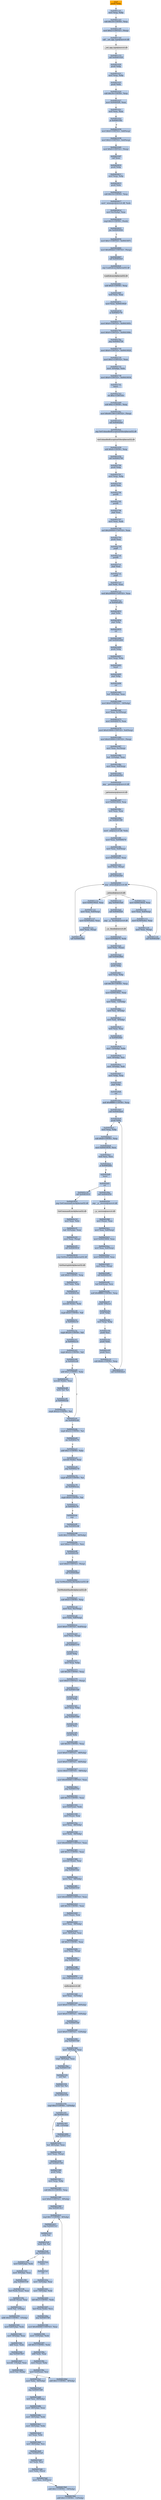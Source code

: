 digraph G {
node[shape=rectangle,style=filled,fillcolor=lightsteelblue,color=lightsteelblue]
bgcolor="transparent"
a0x00401140pushl_ebp[label="start\npushl %ebp",color="lightgrey",fillcolor="orange"];
a0x00401141movl_esp_ebp[label="0x00401141\nmovl %esp, %ebp"];
a0x00401143subl_0x18UINT8_esp[label="0x00401143\nsubl $0x18<UINT8>, %esp"];
a0x00401146movl_0x2UINT32_esp_[label="0x00401146\nmovl $0x2<UINT32>, (%esp)"];
a0x0040114dcall___set_app_type_msvcrt_dll[label="0x0040114d\ncall __set_app_type@msvcrt.dll"];
a__set_app_type_msvcrt_dll[label="__set_app_type@msvcrt.dll",color="lightgrey",fillcolor="lightgrey"];
a0x00401153call_0x00401020[label="0x00401153\ncall 0x00401020"];
a0x00401020pushl_ebp[label="0x00401020\npushl %ebp"];
a0x00401021movl_esp_ebp[label="0x00401021\nmovl %esp, %ebp"];
a0x00401023pushl_ebx[label="0x00401023\npushl %ebx"];
a0x00401024subl_0x34UINT8_esp[label="0x00401024\nsubl $0x34<UINT8>, %esp"];
a0x00401027movl_0x0040f2f0_eax[label="0x00401027\nmovl 0x0040f2f0, %eax"];
a0x0040102ctestl_eax_eax[label="0x0040102c\ntestl %eax, %eax"];
a0x0040102eje_0x0040104c[label="0x0040102e\nje 0x0040104c"];
a0x00401030movl_0x0UINT32_0x8esp_[label="0x00401030\nmovl $0x0<UINT32>, 0x8(%esp)"];
a0x00401038movl_0x2UINT32_0x4esp_[label="0x00401038\nmovl $0x2<UINT32>, 0x4(%esp)"];
a0x00401040movl_0x0UINT32_esp_[label="0x00401040\nmovl $0x0<UINT32>, (%esp)"];
a0x00401047call_eax[label="0x00401047\ncall %eax"];
a0x00402610pushl_ebp[label="0x00402610\npushl %ebp"];
a0x00402611movl_esp_ebp[label="0x00402611\nmovl %esp, %ebp"];
a0x00402613pushl_ebx[label="0x00402613\npushl %ebx"];
a0x00402614subl_0x14UINT8_esp[label="0x00402614\nsubl $0x14<UINT8>, %esp"];
a0x00402617movl__winmajor_msvcrt_dll_edx[label="0x00402617\nmovl _winmajor@msvcrt.dll, %edx"];
a0x0040261dmovl_0xcebp__eax[label="0x0040261d\nmovl 0xc(%ebp), %eax"];
a0x00402620cmpl_0x3UINT8_edx_[label="0x00402620\ncmpl $0x3<UINT8>, (%edx)"];
a0x00402623jbe_0x00402656[label="0x00402623\njbe 0x00402656"];
a0x00402656movl_0x1UINT32_0x0041007c[label="0x00402656\nmovl $0x1<UINT32>, 0x0041007c"];
a0x00402660movl_0x40f2b4UINT32_esp_[label="0x00402660\nmovl $0x40f2b4<UINT32>, (%esp)"];
a0x00402667call_0x00402fc8[label="0x00402667\ncall 0x00402fc8"];
a0x00402fc8jmp_LoadLibraryA_kernel32_dll[label="0x00402fc8\njmp LoadLibraryA@kernel32.dll"];
LoadLibraryA_kernel32_dll[label="LoadLibraryA@kernel32.dll",color="lightgrey",fillcolor="lightgrey"];
a0x0040266csubl_0x4UINT8_esp[label="0x0040266c\nsubl $0x4<UINT8>, %esp"];
a0x0040266ftestl_eax_eax[label="0x0040266f\ntestl %eax, %eax"];
a0x00402671movl_eax_0x00410020[label="0x00402671\nmovl %eax, 0x00410020"];
a0x00402676je_0x00402776[label="0x00402676\nje 0x00402776"];
a0x00402776movl_0x0UINT32_0x0041005c[label="0x00402776\nmovl $0x0<UINT32>, 0x0041005c"];
a0x00402780movl_0x0UINT32_0x0041006c[label="0x00402780\nmovl $0x0<UINT32>, 0x0041006c"];
a0x0040278ajmp_0x00402726[label="0x0040278a\njmp 0x00402726"];
a0x00402726movl_0x0UINT32_0x00410020[label="0x00402726\nmovl $0x0<UINT32>, 0x00410020"];
a0x00402730movl_0x1UINT32_eax[label="0x00402730\nmovl $0x1<UINT32>, %eax"];
a0x00402735movl__4ebp__ebx[label="0x00402735\nmovl -4(%ebp), %ebx"];
a0x00402738movl_0x0UINT32_0x00410034[label="0x00402738\nmovl $0x0<UINT32>, 0x00410034"];
a0x00402742leave_[label="0x00402742\nleave "];
a0x00402743ret_0xcUINT16[label="0x00402743\nret $0xc<UINT16>"];
a0x00401049subl_0xcUINT8_esp[label="0x00401049\nsubl $0xc<UINT8>, %esp"];
a0x0040104cmovl_0x401180UINT32_esp_[label="0x0040104c\nmovl $0x401180<UINT32>, (%esp)"];
a0x00401053call_0x00402fa0[label="0x00401053\ncall 0x00402fa0"];
a0x00402fa0jmp_SetUnhandledExceptionFilter_kernel32_dll[label="0x00402fa0\njmp SetUnhandledExceptionFilter@kernel32.dll"];
SetUnhandledExceptionFilter_kernel32_dll[label="SetUnhandledExceptionFilter@kernel32.dll",color="lightgrey",fillcolor="lightgrey"];
a0x00401058subl_0x4UINT8_esp[label="0x00401058\nsubl $0x4<UINT8>, %esp"];
a0x0040105bcall_0x00402790[label="0x0040105b\ncall 0x00402790"];
a0x00402790pushl_ebp[label="0x00402790\npushl %ebp"];
a0x00402791movl_esp_ebp[label="0x00402791\nmovl %esp, %ebp"];
a0x00402793pushl_ebx[label="0x00402793\npushl %ebx"];
a0x00402794pushfl_[label="0x00402794\npushfl "];
a0x00402795pushfl_[label="0x00402795\npushfl "];
a0x00402796popl_eax[label="0x00402796\npopl %eax"];
a0x00402797movl_eax_edx[label="0x00402797\nmovl %eax, %edx"];
a0x00402799xorl_0x200000UINT32_eax[label="0x00402799\nxorl $0x200000<UINT32>, %eax"];
a0x0040279epushl_eax[label="0x0040279e\npushl %eax"];
a0x0040279fpopfl_[label="0x0040279f\npopfl "];
a0x004027a0pushfl_[label="0x004027a0\npushfl "];
a0x004027a1popl_eax[label="0x004027a1\npopl %eax"];
a0x004027a2popfl_[label="0x004027a2\npopfl "];
a0x004027a3xorl_edx_eax[label="0x004027a3\nxorl %edx, %eax"];
a0x004027a5testl_0x200000UINT32_eax[label="0x004027a5\ntestl $0x200000<UINT32>, %eax"];
a0x004027aaje_0x00402853[label="0x004027aa\nje 0x00402853"];
a0x00402853popl_ebx[label="0x00402853\npopl %ebx"];
a0x00402854popl_ebp[label="0x00402854\npopl %ebp"];
a0x00402855ret[label="0x00402855\nret"];
a0x00401060call_0x00402d00[label="0x00401060\ncall 0x00402d00"];
a0x00402d00pushl_ebp[label="0x00402d00\npushl %ebp"];
a0x00402d01movl_esp_ebp[label="0x00402d01\nmovl %esp, %ebp"];
a0x00402d03fninit_[label="0x00402d03\nfninit "];
a0x00402d05popl_ebp[label="0x00402d05\npopl %ebp"];
a0x00402d06ret[label="0x00402d06\nret"];
a0x00401065leal__16ebp__eax[label="0x00401065\nleal -16(%ebp), %eax"];
a0x00401068movl_0x0UINT32__16ebp_[label="0x00401068\nmovl $0x0<UINT32>, -16(%ebp)"];
a0x0040106fmovl_eax_0x10esp_[label="0x0040106f\nmovl %eax, 0x10(%esp)"];
a0x00401073movl_0x0040f270_eax[label="0x00401073\nmovl 0x0040f270, %eax"];
a0x00401078movl_0x410004UINT32_0x4esp_[label="0x00401078\nmovl $0x410004<UINT32>, 0x4(%esp)"];
a0x00401080movl_0x410000UINT32_esp_[label="0x00401080\nmovl $0x410000<UINT32>, (%esp)"];
a0x00401087movl_eax_0xcesp_[label="0x00401087\nmovl %eax, 0xc(%esp)"];
a0x0040108bleal__12ebp__eax[label="0x0040108b\nleal -12(%ebp), %eax"];
a0x0040108emovl_eax_0x8esp_[label="0x0040108e\nmovl %eax, 0x8(%esp)"];
a0x00401092call_0x00402f20[label="0x00401092\ncall 0x00402f20"];
a0x00402f20jmp___getmainargs_msvcrt_dll[label="0x00402f20\njmp __getmainargs@msvcrt.dll"];
a__getmainargs_msvcrt_dll[label="__getmainargs@msvcrt.dll",color="lightgrey",fillcolor="lightgrey"];
a0x00401097movl_0x00410024_eax[label="0x00401097\nmovl 0x00410024, %eax"];
a0x0040109ctestl_eax_eax[label="0x0040109c\ntestl %eax, %eax"];
a0x0040109ejne_0x004010f0[label="0x0040109e\njne 0x004010f0"];
a0x004010f0movl__iob_msvcrt_dll_ebx[label="0x004010f0\nmovl _iob@msvcrt.dll, %ebx"];
a0x004010f6movl_eax_0x0040f274[label="0x004010f6\nmovl %eax, 0x0040f274"];
a0x004010fbmovl_eax_0x4esp_[label="0x004010fb\nmovl %eax, 0x4(%esp)"];
a0x004010ffmovl_0x10ebx__eax[label="0x004010ff\nmovl 0x10(%ebx), %eax"];
a0x00401102movl_eax_esp_[label="0x00401102\nmovl %eax, (%esp)"];
a0x00401105call_0x00402f40[label="0x00401105\ncall 0x00402f40"];
a0x00402f40jmp__setmode_msvcrt_dll[label="0x00402f40\njmp _setmode@msvcrt.dll"];
a_setmode_msvcrt_dll[label="_setmode@msvcrt.dll",color="lightgrey",fillcolor="lightgrey"];
a0x0040110amovl_0x00410024_eax[label="0x0040110a\nmovl 0x00410024, %eax"];
a0x0040110fmovl_eax_0x4esp_[label="0x0040110f\nmovl %eax, 0x4(%esp)"];
a0x00401113movl_0x30ebx__eax[label="0x00401113\nmovl 0x30(%ebx), %eax"];
a0x00401116movl_eax_esp_[label="0x00401116\nmovl %eax, (%esp)"];
a0x00401119call_0x00402f40[label="0x00401119\ncall 0x00402f40"];
a0x0040111emovl_0x00410024_eax[label="0x0040111e\nmovl 0x00410024, %eax"];
a0x00401123movl_eax_0x4esp_[label="0x00401123\nmovl %eax, 0x4(%esp)"];
a0x00401127movl_0x50ebx__eax[label="0x00401127\nmovl 0x50(%ebx), %eax"];
a0x0040112amovl_eax_esp_[label="0x0040112a\nmovl %eax, (%esp)"];
a0x0040112dcall_0x00402f40[label="0x0040112d\ncall 0x00402f40"];
a0x00401132jmp_0x004010a0[label="0x00401132\njmp 0x004010a0"];
a0x004010a0call_0x00402f28[label="0x004010a0\ncall 0x00402f28"];
a0x00402f28jmp___p__fmode_msvcrt_dll[label="0x00402f28\njmp __p__fmode@msvcrt.dll"];
a__p__fmode_msvcrt_dll[label="__p__fmode@msvcrt.dll",color="lightgrey",fillcolor="lightgrey"];
a0x004010a5movl_0x0040f274_edx[label="0x004010a5\nmovl 0x0040f274, %edx"];
a0x004010abmovl_edx_eax_[label="0x004010ab\nmovl %edx, (%eax)"];
a0x004010adcall_0x004029b0[label="0x004010ad\ncall 0x004029b0"];
a0x004029b0pushl_ebp[label="0x004029b0\npushl %ebp"];
a0x004029b1movl_esp_ebp[label="0x004029b1\nmovl %esp, %ebp"];
a0x004029b3subl_0x38UINT8_esp[label="0x004029b3\nsubl $0x38<UINT8>, %esp"];
a0x004029b6movl_0x0041002c_eax[label="0x004029b6\nmovl 0x0041002c, %eax"];
a0x004029bbmovl_ebx__12ebp_[label="0x004029bb\nmovl %ebx, -12(%ebp)"];
a0x004029bemovl_esi__8ebp_[label="0x004029be\nmovl %esi, -8(%ebp)"];
a0x004029c1movl_edi__4ebp_[label="0x004029c1\nmovl %edi, -4(%ebp)"];
a0x004029c4testl_eax_eax[label="0x004029c4\ntestl %eax, %eax"];
a0x004029c6je_0x004029d5[label="0x004029c6\nje 0x004029d5"];
a0x004029c8movl__12ebp__ebx[label="0x004029c8\nmovl -12(%ebp), %ebx"];
a0x004029cbmovl__8ebp__esi[label="0x004029cb\nmovl -8(%ebp), %esi"];
a0x004029cemovl__4ebp__edi[label="0x004029ce\nmovl -4(%ebp), %edi"];
a0x004029d1movl_ebp_esp[label="0x004029d1\nmovl %ebp, %esp"];
a0x004029d3popl_ebp[label="0x004029d3\npopl %ebp"];
a0x004029d4ret[label="0x004029d4\nret"];
a0x004010b2andl_0xfffffff0UINT8_esp[label="0x004010b2\nandl $0xfffffff0<UINT8>, %esp"];
a0x004010b5call_0x00402be0[label="0x004010b5\ncall 0x00402be0"];
a0x00402be0pushl_ebp[label="0x00402be0\npushl %ebp"];
a0x00402be1movl_esp_ebp[label="0x00402be1\nmovl %esp, %ebp"];
a0x00402be3subl_0x8UINT8_esp[label="0x00402be3\nsubl $0x8<UINT8>, %esp"];
a0x00402be6movl_0x00410030_ecx[label="0x00402be6\nmovl 0x00410030, %ecx"];
a0x00402bectestl_ecx_ecx[label="0x00402bec\ntestl %ecx, %ecx"];
a0x00402beeje_0x00402bf2[label="0x00402bee\nje 0x00402bf2"];
a0x00402bf0leave_[label="0x00402bf0\nleave "];
a0x00402bf1ret[label="0x00402bf1\nret"];
a0x004010bacall_0x00402f30[label="0x004010ba\ncall 0x00402f30"];
a0x00402f30jmp___p__environ_msvcrt_dll[label="0x00402f30\njmp __p__environ@msvcrt.dll"];
a__p__environ_msvcrt_dll[label="__p__environ@msvcrt.dll",color="lightgrey",fillcolor="lightgrey"];
a0x004010bfmovl_eax__eax[label="0x004010bf\nmovl (%eax), %eax"];
a0x004010c1movl_eax_0x8esp_[label="0x004010c1\nmovl %eax, 0x8(%esp)"];
a0x004010c5movl_0x00410004_eax[label="0x004010c5\nmovl 0x00410004, %eax"];
a0x004010camovl_eax_0x4esp_[label="0x004010ca\nmovl %eax, 0x4(%esp)"];
a0x004010cemovl_0x00410000_eax[label="0x004010ce\nmovl 0x00410000, %eax"];
a0x004010d3movl_eax_esp_[label="0x004010d3\nmovl %eax, (%esp)"];
a0x004010d6call_0x00402c00[label="0x004010d6\ncall 0x00402c00"];
a0x00402c00leal_0x4esp__ecx[label="0x00402c00\nleal 0x4(%esp), %ecx"];
a0x00402c04andl_0xfffffff0UINT8_esp[label="0x00402c04\nandl $0xfffffff0<UINT8>, %esp"];
a0x00402c07pushl__4ecx_[label="0x00402c07\npushl -4(%ecx)"];
a0x00402c0apushl_ebp[label="0x00402c0a\npushl %ebp"];
a0x00402c0bmovl_esp_ebp[label="0x00402c0b\nmovl %esp, %ebp"];
a0x00402c0dpushl_esi[label="0x00402c0d\npushl %esi"];
a0x00402c0epushl_ebx[label="0x00402c0e\npushl %ebx"];
a0x00402c0fpushl_ecx[label="0x00402c0f\npushl %ecx"];
a0x00402c10subl_0x6cUINT8_esp[label="0x00402c10\nsubl $0x6c<UINT8>, %esp"];
a0x00402c13call_0x00402be0[label="0x00402c13\ncall 0x00402be0"];
a0x00402c18call_0x00403010[label="0x00402c18\ncall 0x00403010"];
a0x00403010jmp_GetCommandLineA_kernel32_dll[label="0x00403010\njmp GetCommandLineA@kernel32.dll"];
GetCommandLineA_kernel32_dll[label="GetCommandLineA@kernel32.dll",color="lightgrey",fillcolor="lightgrey"];
a0x00402c1dmovl_eax_ebx[label="0x00402c1d\nmovl %eax, %ebx"];
a0x00402c1fleal__92ebp__eax[label="0x00402c1f\nleal -92(%ebp), %eax"];
a0x00402c22movl_eax_esp_[label="0x00402c22\nmovl %eax, (%esp)"];
a0x00402c25call_0x00403018[label="0x00402c25\ncall 0x00403018"];
a0x00403018jmp_GetStartupInfoA_kernel32_dll[label="0x00403018\njmp GetStartupInfoA@kernel32.dll"];
GetStartupInfoA_kernel32_dll[label="GetStartupInfoA@kernel32.dll",color="lightgrey",fillcolor="lightgrey"];
a0x00402c2asubl_0x4UINT8_esp[label="0x00402c2a\nsubl $0x4<UINT8>, %esp"];
a0x00402c2dtestl_ebx_ebx[label="0x00402c2d\ntestl %ebx, %ebx"];
a0x00402c2fjne_0x00402c36[label="0x00402c2f\njne 0x00402c36"];
a0x00402c36movzbl_ebx__edx[label="0x00402c36\nmovzbl (%ebx), %edx"];
a0x00402c39cmpb_0x9UINT8_dl[label="0x00402c39\ncmpb $0x9<UINT8>, %dl"];
a0x00402c3cje_0x00402c33[label="0x00402c3c\nje 0x00402c33"];
a0x00402c3ecmpb_0x20UINT8_dl[label="0x00402c3e\ncmpb $0x20<UINT8>, %dl"];
a0x00402c41je_0x00402c33[label="0x00402c41\nje 0x00402c33"];
a0x00402c43cmpb_0x22UINT8_dl[label="0x00402c43\ncmpb $0x22<UINT8>, %dl"];
a0x00402c46je_0x00402cd0[label="0x00402c46\nje 0x00402cd0"];
a0x00402cd0addl_0x1UINT8_ebx[label="0x00402cd0\naddl $0x1<UINT8>, %ebx"];
a0x00402cd3movzbl_ebx__eax[label="0x00402cd3\nmovzbl (%ebx), %eax"];
a0x00402cd6testb_al_al[label="0x00402cd6\ntestb %al, %al"];
a0x00402cd8je_0x00402cde[label="0x00402cd8\nje 0x00402cde"];
a0x00402cdacmpb_0x22UINT8_al[label="0x00402cda\ncmpb $0x22<UINT8>, %al"];
a0x00402cdcjne_0x00402cd0[label="0x00402cdc\njne 0x00402cd0"];
a0x00402cdecmpb_0x22UINT8_al[label="0x00402cde\ncmpb $0x22<UINT8>, %al"];
a0x00402ce0jne_0x00402c74[label="0x00402ce0\njne 0x00402c74"];
a0x00402ce2addl_0x1UINT8_ebx[label="0x00402ce2\naddl $0x1<UINT8>, %ebx"];
a0x00402ce5movzbl_ebx__eax[label="0x00402ce5\nmovzbl (%ebx), %eax"];
a0x00402ce8jmp_0x00402c74[label="0x00402ce8\njmp 0x00402c74"];
a0x00402c74cmpb_0x20UINT8_al[label="0x00402c74\ncmpb $0x20<UINT8>, %al"];
a0x00402c76jne_0x00402cea[label="0x00402c76\njne 0x00402cea"];
a0x00402ceacmpb_0x9UINT8_al[label="0x00402cea\ncmpb $0x9<UINT8>, %al"];
a0x00402cecje_0x00402c78[label="0x00402cec\nje 0x00402c78"];
a0x00402ceenop_[label="0x00402cee\nnop "];
a0x00402cf0jmp_0x00402c86[label="0x00402cf0\njmp 0x00402c86"];
a0x00402c86testb_0x1UINT8__48ebp_[label="0x00402c86\ntestb $0x1<UINT8>, -48(%ebp)"];
a0x00402c8amovl_0xaUINT32_esi[label="0x00402c8a\nmovl $0xa<UINT32>, %esi"];
a0x00402c8fje_0x00402c95[label="0x00402c8f\nje 0x00402c95"];
a0x00402c95movl_0x0UINT32_esp_[label="0x00402c95\nmovl $0x0<UINT32>, (%esp)"];
a0x00402c9ccall_0x00402fb0[label="0x00402c9c\ncall 0x00402fb0"];
a0x00402fb0jmp_GetModuleHandleA_kernel32_dll[label="0x00402fb0\njmp GetModuleHandleA@kernel32.dll"];
GetModuleHandleA_kernel32_dll[label="GetModuleHandleA@kernel32.dll",color="lightgrey",fillcolor="lightgrey"];
a0x00402ca1subl_0x4UINT8_esp[label="0x00402ca1\nsubl $0x4<UINT8>, %esp"];
a0x00402ca4movl_esi_0xcesp_[label="0x00402ca4\nmovl %esi, 0xc(%esp)"];
a0x00402ca8movl_ebx_0x8esp_[label="0x00402ca8\nmovl %ebx, 0x8(%esp)"];
a0x00402cacmovl_0x0UINT32_0x4esp_[label="0x00402cac\nmovl $0x0<UINT32>, 0x4(%esp)"];
a0x00402cb4movl_eax_esp_[label="0x00402cb4\nmovl %eax, (%esp)"];
a0x00402cb7call_0x00401570[label="0x00402cb7\ncall 0x00401570"];
a0x00401570pushl_ebp[label="0x00401570\npushl %ebp"];
a0x00401571movl_esp_ebp[label="0x00401571\nmovl %esp, %ebp"];
a0x00401573subl_0x28UINT8_esp[label="0x00401573\nsubl $0x28<UINT8>, %esp"];
a0x00401576movl_0x0UINT32_esp_[label="0x00401576\nmovl $0x0<UINT32>, (%esp)"];
a0x0040157dcall_0x004015d0[label="0x0040157d\ncall 0x004015d0"];
a0x004015d0pushl_ebp[label="0x004015d0\npushl %ebp"];
a0x004015d1movl_esp_ebp[label="0x004015d1\nmovl %esp, %ebp"];
a0x004015d3jmp_0x00401494[label="0x004015d3\njmp 0x00401494"];
a0x00401494pushl_esi[label="0x00401494\npushl %esi"];
a0x00401495pushl_ebx[label="0x00401495\npushl %ebx"];
a0x00401496subl_0x50UINT8_esp[label="0x00401496\nsubl $0x50<UINT8>, %esp"];
a0x00401499movl_0x0UINT32__48ebp_[label="0x00401499\nmovl $0x0<UINT32>, -48(%ebp)"];
a0x004014a0movl_0x0UINT32__44ebp_[label="0x004014a0\nmovl $0x0<UINT32>, -44(%ebp)"];
a0x004014a7movw_0x0UINT16__38ebp_[label="0x004014a7\nmovw $0x0<UINT16>, -38(%ebp)"];
a0x004014admovl_0x404060UINT32_eax[label="0x004014ad\nmovl $0x404060<UINT32>, %eax"];
a0x004014b2jmp_0x00401552[label="0x004014b2\njmp 0x00401552"];
a0x00401552addl_0x10UINT8_eax[label="0x00401552\naddl $0x10<UINT8>, %eax"];
a0x00401555movl_0x4eax__edx[label="0x00401555\nmovl 0x4(%eax), %edx"];
a0x00401558movl_eax__eax[label="0x00401558\nmovl (%eax), %eax"];
a0x0040155amovl_eax__48ebp_[label="0x0040155a\nmovl %eax, -48(%ebp)"];
a0x0040155dmovl_edx__44ebp_[label="0x0040155d\nmovl %edx, -44(%ebp)"];
a0x00401560movl_0x404060UINT32_eax[label="0x00401560\nmovl $0x404060<UINT32>, %eax"];
a0x00401565addl_0x1eUINT8_eax[label="0x00401565\naddl $0x1e<UINT8>, %eax"];
a0x00401568movzwl_eax__eax[label="0x00401568\nmovzwl (%eax), %eax"];
a0x0040156bjmp_0x004014ee[label="0x0040156b\njmp 0x004014ee"];
a0x004014eemovw_ax__38ebp_[label="0x004014ee\nmovw %ax, -38(%ebp)"];
a0x004014f2jmp_0x00401418[label="0x004014f2\njmp 0x00401418"];
a0x00401418movl_0x404060UINT32_eax[label="0x00401418\nmovl $0x404060<UINT32>, %eax"];
a0x0040141daddl_0x18UINT8_eax[label="0x0040141d\naddl $0x18<UINT8>, %eax"];
a0x00401420movl_eax__eax[label="0x00401420\nmovl (%eax), %eax"];
a0x00401422movl_eax__36ebp_[label="0x00401422\nmovl %eax, -36(%ebp)"];
a0x00401425movl__36ebp__eax[label="0x00401425\nmovl -36(%ebp), %eax"];
a0x00401428shll_0x3UINT8_eax[label="0x00401428\nshll $0x3<UINT8>, %eax"];
a0x0040142bmovl_eax_esp_[label="0x0040142b\nmovl %eax, (%esp)"];
a0x0040142ejmp_0x004015d8[label="0x0040142e\njmp 0x004015d8"];
a0x004015d8call_0x00402f50[label="0x004015d8\ncall 0x00402f50"];
a0x00402f50jmp_malloc_msvcrt_dll[label="0x00402f50\njmp malloc@msvcrt.dll"];
malloc_msvcrt_dll[label="malloc@msvcrt.dll",color="lightgrey",fillcolor="lightgrey"];
a0x004015ddmovl_eax__32ebp_[label="0x004015dd\nmovl %eax, -32(%ebp)"];
a0x004015e0movl_0x0UINT32__28ebp_[label="0x004015e0\nmovl $0x0<UINT32>, -28(%ebp)"];
a0x004015e7movl_0x0UINT32__16ebp_[label="0x004015e7\nmovl $0x0<UINT32>, -16(%ebp)"];
a0x004015eejmp_0x0040144f[label="0x004015ee\njmp 0x0040144f"];
a0x0040144fmovl_0x0UINT32__12ebp_[label="0x0040144f\nmovl $0x0<UINT32>, -12(%ebp)"];
a0x00401456jmp_0x004015b8[label="0x00401456\njmp 0x004015b8"];
a0x004015b8movl__16ebp__eax[label="0x004015b8\nmovl -16(%ebp), %eax"];
a0x004015bbcmpl__36ebp__eax[label="0x004015bb\ncmpl -36(%ebp), %eax"];
a0x004015bejmp_0x00401518[label="0x004015be\njmp 0x00401518"];
a0x00401518setl_al[label="0x00401518\nsetl %al"];
a0x0040151btestb_al_al[label="0x0040151b\ntestb %al, %al"];
a0x0040151djne_0x0040145b[label="0x0040151d\njne 0x0040145b"];
a0x0040145bcmpl_0x2UINT8__12ebp_[label="0x0040145b\ncmpl $0x2<UINT8>, -12(%ebp)"];
a0x0040145fjne_0x00401433[label="0x0040145f\njne 0x00401433"];
a0x00401433leal__48ebp__eax[label="0x00401433\nleal -48(%ebp), %eax"];
a0x00401436movl_eax_esp_[label="0x00401436\nmovl %eax, (%esp)"];
a0x00401439call_0x00401340[label="0x00401439\ncall 0x00401340"];
a0x00401340pushl_ebp[label="0x00401340\npushl %ebp"];
a0x00401341movl_esp_ebp[label="0x00401341\nmovl %esp, %ebp"];
a0x00401343subl_0x10UINT8_esp[label="0x00401343\nsubl $0x10<UINT8>, %esp"];
a0x00401346movl_0x0UINT32__8ebp_[label="0x00401346\nmovl $0x0<UINT32>, -8(%ebp)"];
a0x0040134djmp_0x004014c1[label="0x0040134d\njmp 0x004014c1"];
a0x004014c1cmpl_0x7UINT8__8ebp_[label="0x004014c1\ncmpl $0x7<UINT8>, -8(%ebp)"];
a0x004014c5jmp_0x004015c3[label="0x004014c5\njmp 0x004015c3"];
a0x004015c3setle_al[label="0x004015c3\nsetle %al"];
a0x004015c6testb_al_al[label="0x004015c6\ntestb %al, %al"];
a0x004015c8jne_0x00401352[label="0x004015c8\njne 0x00401352"];
a0x00401352movl_0x8ebp__edx[label="0x00401352\nmovl 0x8(%ebp), %edx"];
a0x00401355movl__8ebp__eax[label="0x00401355\nmovl -8(%ebp), %eax"];
a0x00401358jmp_0x00401538[label="0x00401358\njmp 0x00401538"];
a0x00401538leal_edxeax__eax[label="0x00401538\nleal (%edx,%eax), %eax"];
a0x0040153bmovzbl_eax__eax[label="0x0040153b\nmovzbl (%eax), %eax"];
a0x0040153emovb_al__1ebp_[label="0x0040153e\nmovb %al, -1(%ebp)"];
a0x00401541addb_0x4UINT8__1ebp_[label="0x00401541\naddb $0x4<UINT8>, -1(%ebp)"];
a0x00401545movl_0x8ebp__edx[label="0x00401545\nmovl 0x8(%ebp), %edx"];
a0x00401548movl__8ebp__eax[label="0x00401548\nmovl -8(%ebp), %eax"];
a0x0040154baddl_eax_edx[label="0x0040154b\naddl %eax, %edx"];
a0x0040154djmp_0x004014b7[label="0x0040154d\njmp 0x004014b7"];
a0x004014b7movzbl__1ebp__eax[label="0x004014b7\nmovzbl -1(%ebp), %eax"];
a0x004014bbmovb_al_edx_[label="0x004014bb\nmovb %al, (%edx)"];
a0x004014bdaddl_0x1UINT8__8ebp_[label="0x004014bd\naddl $0x1<UINT8>, -8(%ebp)"];
a0x004015celeave_[label="0x004015ce\nleave "];
a0x004015cfret[label="0x004015cf\nret"];
a0x0040143emovl__32ebp__eax[label="0x0040143e\nmovl -32(%ebp), %eax"];
a0x00401441movl__16ebp__edx[label="0x00401441\nmovl -16(%ebp), %edx"];
a0x00401444shll_0x3UINT8_edx[label="0x00401444\nshll $0x3<UINT8>, %edx"];
a0x00401447leal_eaxedx__ecx[label="0x00401447\nleal (%eax,%edx), %ecx"];
a0x0040144ajmp_0x0040158f[label="0x0040144a\njmp 0x0040158f"];
a0x0040158fmovl_0x404060UINT32_eax[label="0x0040158f\nmovl $0x404060<UINT32>, %eax"];
a0x00401594movl__12ebp__edx[label="0x00401594\nmovl -12(%ebp), %edx"];
a0x00401597shll_0x3UINT8_edx[label="0x00401597\nshll $0x3<UINT8>, %edx"];
a0x0040159aaddl_edx_eax[label="0x0040159a\naddl %edx, %eax"];
a0x0040159cmovl_eax__ebx[label="0x0040159c\nmovl (%eax), %ebx"];
a0x0040159emovl_0x4eax__esi[label="0x0040159e\nmovl 0x4(%eax), %esi"];
a0x004015a1movl_ebx__64ebp_[label="0x004015a1\nmovl %ebx, -64(%ebp)"];
a0x004015a4jmp_0x004014d8[label="0x004015a4\njmp 0x004014d8"];
a0x004014d8movl_esi__60ebp_[label="0x004014d8\nmovl %esi, -60(%ebp)"];
a0x004014dbmovl__48ebp__eax[label="0x004014db\nmovl -48(%ebp), %eax"];
a0x004014demovl__44ebp__edx[label="0x004014de\nmovl -44(%ebp), %edx"];
a0x004014e1movl__64ebp__ebx[label="0x004014e1\nmovl -64(%ebp), %ebx"];
a0x004014e4xorl_eax_ebx[label="0x004014e4\nxorl %eax, %ebx"];
a0x004014e6movl__60ebp__esi[label="0x004014e6\nmovl -60(%ebp), %esi"];
a0x004014e9jmp_0x004015a9[label="0x004014e9\njmp 0x004015a9"];
a0x004015a9xorl_edx_esi[label="0x004015a9\nxorl %edx, %esi"];
a0x004015abmovl_ebx_ecx_[label="0x004015ab\nmovl %ebx, (%ecx)"];
a0x004015admovl_esi_0x4ecx_[label="0x004015ad\nmovl %esi, 0x4(%ecx)"];
a0x004015b0addl_0x1UINT8__16ebp_[label="0x004015b0\naddl $0x1<UINT8>, -16(%ebp)"];
a0x004015b4addl_0x1UINT8__12ebp_[label="0x004015b4\naddl $0x1<UINT8>, -12(%ebp)"];
a0x00401461shll__12ebp_[label="0x00401461\nshll -12(%ebp)"];
a0x00401464jmp_0x00401433[label="0x00401464\njmp 0x00401433"];
a0x00401140pushl_ebp -> a0x00401141movl_esp_ebp [color="#000000"];
a0x00401141movl_esp_ebp -> a0x00401143subl_0x18UINT8_esp [color="#000000"];
a0x00401143subl_0x18UINT8_esp -> a0x00401146movl_0x2UINT32_esp_ [color="#000000"];
a0x00401146movl_0x2UINT32_esp_ -> a0x0040114dcall___set_app_type_msvcrt_dll [color="#000000"];
a0x0040114dcall___set_app_type_msvcrt_dll -> a__set_app_type_msvcrt_dll [color="#000000"];
a__set_app_type_msvcrt_dll -> a0x00401153call_0x00401020 [color="#000000"];
a0x00401153call_0x00401020 -> a0x00401020pushl_ebp [color="#000000"];
a0x00401020pushl_ebp -> a0x00401021movl_esp_ebp [color="#000000"];
a0x00401021movl_esp_ebp -> a0x00401023pushl_ebx [color="#000000"];
a0x00401023pushl_ebx -> a0x00401024subl_0x34UINT8_esp [color="#000000"];
a0x00401024subl_0x34UINT8_esp -> a0x00401027movl_0x0040f2f0_eax [color="#000000"];
a0x00401027movl_0x0040f2f0_eax -> a0x0040102ctestl_eax_eax [color="#000000"];
a0x0040102ctestl_eax_eax -> a0x0040102eje_0x0040104c [color="#000000"];
a0x0040102eje_0x0040104c -> a0x00401030movl_0x0UINT32_0x8esp_ [color="#000000",label="F"];
a0x00401030movl_0x0UINT32_0x8esp_ -> a0x00401038movl_0x2UINT32_0x4esp_ [color="#000000"];
a0x00401038movl_0x2UINT32_0x4esp_ -> a0x00401040movl_0x0UINT32_esp_ [color="#000000"];
a0x00401040movl_0x0UINT32_esp_ -> a0x00401047call_eax [color="#000000"];
a0x00401047call_eax -> a0x00402610pushl_ebp [color="#000000"];
a0x00402610pushl_ebp -> a0x00402611movl_esp_ebp [color="#000000"];
a0x00402611movl_esp_ebp -> a0x00402613pushl_ebx [color="#000000"];
a0x00402613pushl_ebx -> a0x00402614subl_0x14UINT8_esp [color="#000000"];
a0x00402614subl_0x14UINT8_esp -> a0x00402617movl__winmajor_msvcrt_dll_edx [color="#000000"];
a0x00402617movl__winmajor_msvcrt_dll_edx -> a0x0040261dmovl_0xcebp__eax [color="#000000"];
a0x0040261dmovl_0xcebp__eax -> a0x00402620cmpl_0x3UINT8_edx_ [color="#000000"];
a0x00402620cmpl_0x3UINT8_edx_ -> a0x00402623jbe_0x00402656 [color="#000000"];
a0x00402623jbe_0x00402656 -> a0x00402656movl_0x1UINT32_0x0041007c [color="#000000",label="T"];
a0x00402656movl_0x1UINT32_0x0041007c -> a0x00402660movl_0x40f2b4UINT32_esp_ [color="#000000"];
a0x00402660movl_0x40f2b4UINT32_esp_ -> a0x00402667call_0x00402fc8 [color="#000000"];
a0x00402667call_0x00402fc8 -> a0x00402fc8jmp_LoadLibraryA_kernel32_dll [color="#000000"];
a0x00402fc8jmp_LoadLibraryA_kernel32_dll -> LoadLibraryA_kernel32_dll [color="#000000"];
LoadLibraryA_kernel32_dll -> a0x0040266csubl_0x4UINT8_esp [color="#000000"];
a0x0040266csubl_0x4UINT8_esp -> a0x0040266ftestl_eax_eax [color="#000000"];
a0x0040266ftestl_eax_eax -> a0x00402671movl_eax_0x00410020 [color="#000000"];
a0x00402671movl_eax_0x00410020 -> a0x00402676je_0x00402776 [color="#000000"];
a0x00402676je_0x00402776 -> a0x00402776movl_0x0UINT32_0x0041005c [color="#000000",label="T"];
a0x00402776movl_0x0UINT32_0x0041005c -> a0x00402780movl_0x0UINT32_0x0041006c [color="#000000"];
a0x00402780movl_0x0UINT32_0x0041006c -> a0x0040278ajmp_0x00402726 [color="#000000"];
a0x0040278ajmp_0x00402726 -> a0x00402726movl_0x0UINT32_0x00410020 [color="#000000"];
a0x00402726movl_0x0UINT32_0x00410020 -> a0x00402730movl_0x1UINT32_eax [color="#000000"];
a0x00402730movl_0x1UINT32_eax -> a0x00402735movl__4ebp__ebx [color="#000000"];
a0x00402735movl__4ebp__ebx -> a0x00402738movl_0x0UINT32_0x00410034 [color="#000000"];
a0x00402738movl_0x0UINT32_0x00410034 -> a0x00402742leave_ [color="#000000"];
a0x00402742leave_ -> a0x00402743ret_0xcUINT16 [color="#000000"];
a0x00402743ret_0xcUINT16 -> a0x00401049subl_0xcUINT8_esp [color="#000000"];
a0x00401049subl_0xcUINT8_esp -> a0x0040104cmovl_0x401180UINT32_esp_ [color="#000000"];
a0x0040104cmovl_0x401180UINT32_esp_ -> a0x00401053call_0x00402fa0 [color="#000000"];
a0x00401053call_0x00402fa0 -> a0x00402fa0jmp_SetUnhandledExceptionFilter_kernel32_dll [color="#000000"];
a0x00402fa0jmp_SetUnhandledExceptionFilter_kernel32_dll -> SetUnhandledExceptionFilter_kernel32_dll [color="#000000"];
SetUnhandledExceptionFilter_kernel32_dll -> a0x00401058subl_0x4UINT8_esp [color="#000000"];
a0x00401058subl_0x4UINT8_esp -> a0x0040105bcall_0x00402790 [color="#000000"];
a0x0040105bcall_0x00402790 -> a0x00402790pushl_ebp [color="#000000"];
a0x00402790pushl_ebp -> a0x00402791movl_esp_ebp [color="#000000"];
a0x00402791movl_esp_ebp -> a0x00402793pushl_ebx [color="#000000"];
a0x00402793pushl_ebx -> a0x00402794pushfl_ [color="#000000"];
a0x00402794pushfl_ -> a0x00402795pushfl_ [color="#000000"];
a0x00402795pushfl_ -> a0x00402796popl_eax [color="#000000"];
a0x00402796popl_eax -> a0x00402797movl_eax_edx [color="#000000"];
a0x00402797movl_eax_edx -> a0x00402799xorl_0x200000UINT32_eax [color="#000000"];
a0x00402799xorl_0x200000UINT32_eax -> a0x0040279epushl_eax [color="#000000"];
a0x0040279epushl_eax -> a0x0040279fpopfl_ [color="#000000"];
a0x0040279fpopfl_ -> a0x004027a0pushfl_ [color="#000000"];
a0x004027a0pushfl_ -> a0x004027a1popl_eax [color="#000000"];
a0x004027a1popl_eax -> a0x004027a2popfl_ [color="#000000"];
a0x004027a2popfl_ -> a0x004027a3xorl_edx_eax [color="#000000"];
a0x004027a3xorl_edx_eax -> a0x004027a5testl_0x200000UINT32_eax [color="#000000"];
a0x004027a5testl_0x200000UINT32_eax -> a0x004027aaje_0x00402853 [color="#000000"];
a0x004027aaje_0x00402853 -> a0x00402853popl_ebx [color="#000000",label="T"];
a0x00402853popl_ebx -> a0x00402854popl_ebp [color="#000000"];
a0x00402854popl_ebp -> a0x00402855ret [color="#000000"];
a0x00402855ret -> a0x00401060call_0x00402d00 [color="#000000"];
a0x00401060call_0x00402d00 -> a0x00402d00pushl_ebp [color="#000000"];
a0x00402d00pushl_ebp -> a0x00402d01movl_esp_ebp [color="#000000"];
a0x00402d01movl_esp_ebp -> a0x00402d03fninit_ [color="#000000"];
a0x00402d03fninit_ -> a0x00402d05popl_ebp [color="#000000"];
a0x00402d05popl_ebp -> a0x00402d06ret [color="#000000"];
a0x00402d06ret -> a0x00401065leal__16ebp__eax [color="#000000"];
a0x00401065leal__16ebp__eax -> a0x00401068movl_0x0UINT32__16ebp_ [color="#000000"];
a0x00401068movl_0x0UINT32__16ebp_ -> a0x0040106fmovl_eax_0x10esp_ [color="#000000"];
a0x0040106fmovl_eax_0x10esp_ -> a0x00401073movl_0x0040f270_eax [color="#000000"];
a0x00401073movl_0x0040f270_eax -> a0x00401078movl_0x410004UINT32_0x4esp_ [color="#000000"];
a0x00401078movl_0x410004UINT32_0x4esp_ -> a0x00401080movl_0x410000UINT32_esp_ [color="#000000"];
a0x00401080movl_0x410000UINT32_esp_ -> a0x00401087movl_eax_0xcesp_ [color="#000000"];
a0x00401087movl_eax_0xcesp_ -> a0x0040108bleal__12ebp__eax [color="#000000"];
a0x0040108bleal__12ebp__eax -> a0x0040108emovl_eax_0x8esp_ [color="#000000"];
a0x0040108emovl_eax_0x8esp_ -> a0x00401092call_0x00402f20 [color="#000000"];
a0x00401092call_0x00402f20 -> a0x00402f20jmp___getmainargs_msvcrt_dll [color="#000000"];
a0x00402f20jmp___getmainargs_msvcrt_dll -> a__getmainargs_msvcrt_dll [color="#000000"];
a__getmainargs_msvcrt_dll -> a0x00401097movl_0x00410024_eax [color="#000000"];
a0x00401097movl_0x00410024_eax -> a0x0040109ctestl_eax_eax [color="#000000"];
a0x0040109ctestl_eax_eax -> a0x0040109ejne_0x004010f0 [color="#000000"];
a0x0040109ejne_0x004010f0 -> a0x004010f0movl__iob_msvcrt_dll_ebx [color="#000000",label="T"];
a0x004010f0movl__iob_msvcrt_dll_ebx -> a0x004010f6movl_eax_0x0040f274 [color="#000000"];
a0x004010f6movl_eax_0x0040f274 -> a0x004010fbmovl_eax_0x4esp_ [color="#000000"];
a0x004010fbmovl_eax_0x4esp_ -> a0x004010ffmovl_0x10ebx__eax [color="#000000"];
a0x004010ffmovl_0x10ebx__eax -> a0x00401102movl_eax_esp_ [color="#000000"];
a0x00401102movl_eax_esp_ -> a0x00401105call_0x00402f40 [color="#000000"];
a0x00401105call_0x00402f40 -> a0x00402f40jmp__setmode_msvcrt_dll [color="#000000"];
a0x00402f40jmp__setmode_msvcrt_dll -> a_setmode_msvcrt_dll [color="#000000"];
a_setmode_msvcrt_dll -> a0x0040110amovl_0x00410024_eax [color="#000000"];
a0x0040110amovl_0x00410024_eax -> a0x0040110fmovl_eax_0x4esp_ [color="#000000"];
a0x0040110fmovl_eax_0x4esp_ -> a0x00401113movl_0x30ebx__eax [color="#000000"];
a0x00401113movl_0x30ebx__eax -> a0x00401116movl_eax_esp_ [color="#000000"];
a0x00401116movl_eax_esp_ -> a0x00401119call_0x00402f40 [color="#000000"];
a0x00401119call_0x00402f40 -> a0x00402f40jmp__setmode_msvcrt_dll [color="#000000"];
a_setmode_msvcrt_dll -> a0x0040111emovl_0x00410024_eax [color="#000000"];
a0x0040111emovl_0x00410024_eax -> a0x00401123movl_eax_0x4esp_ [color="#000000"];
a0x00401123movl_eax_0x4esp_ -> a0x00401127movl_0x50ebx__eax [color="#000000"];
a0x00401127movl_0x50ebx__eax -> a0x0040112amovl_eax_esp_ [color="#000000"];
a0x0040112amovl_eax_esp_ -> a0x0040112dcall_0x00402f40 [color="#000000"];
a0x0040112dcall_0x00402f40 -> a0x00402f40jmp__setmode_msvcrt_dll [color="#000000"];
a_setmode_msvcrt_dll -> a0x00401132jmp_0x004010a0 [color="#000000"];
a0x00401132jmp_0x004010a0 -> a0x004010a0call_0x00402f28 [color="#000000"];
a0x004010a0call_0x00402f28 -> a0x00402f28jmp___p__fmode_msvcrt_dll [color="#000000"];
a0x00402f28jmp___p__fmode_msvcrt_dll -> a__p__fmode_msvcrt_dll [color="#000000"];
a__p__fmode_msvcrt_dll -> a0x004010a5movl_0x0040f274_edx [color="#000000"];
a0x004010a5movl_0x0040f274_edx -> a0x004010abmovl_edx_eax_ [color="#000000"];
a0x004010abmovl_edx_eax_ -> a0x004010adcall_0x004029b0 [color="#000000"];
a0x004010adcall_0x004029b0 -> a0x004029b0pushl_ebp [color="#000000"];
a0x004029b0pushl_ebp -> a0x004029b1movl_esp_ebp [color="#000000"];
a0x004029b1movl_esp_ebp -> a0x004029b3subl_0x38UINT8_esp [color="#000000"];
a0x004029b3subl_0x38UINT8_esp -> a0x004029b6movl_0x0041002c_eax [color="#000000"];
a0x004029b6movl_0x0041002c_eax -> a0x004029bbmovl_ebx__12ebp_ [color="#000000"];
a0x004029bbmovl_ebx__12ebp_ -> a0x004029bemovl_esi__8ebp_ [color="#000000"];
a0x004029bemovl_esi__8ebp_ -> a0x004029c1movl_edi__4ebp_ [color="#000000"];
a0x004029c1movl_edi__4ebp_ -> a0x004029c4testl_eax_eax [color="#000000"];
a0x004029c4testl_eax_eax -> a0x004029c6je_0x004029d5 [color="#000000"];
a0x004029c6je_0x004029d5 -> a0x004029c8movl__12ebp__ebx [color="#000000",label="F"];
a0x004029c8movl__12ebp__ebx -> a0x004029cbmovl__8ebp__esi [color="#000000"];
a0x004029cbmovl__8ebp__esi -> a0x004029cemovl__4ebp__edi [color="#000000"];
a0x004029cemovl__4ebp__edi -> a0x004029d1movl_ebp_esp [color="#000000"];
a0x004029d1movl_ebp_esp -> a0x004029d3popl_ebp [color="#000000"];
a0x004029d3popl_ebp -> a0x004029d4ret [color="#000000"];
a0x004029d4ret -> a0x004010b2andl_0xfffffff0UINT8_esp [color="#000000"];
a0x004010b2andl_0xfffffff0UINT8_esp -> a0x004010b5call_0x00402be0 [color="#000000"];
a0x004010b5call_0x00402be0 -> a0x00402be0pushl_ebp [color="#000000"];
a0x00402be0pushl_ebp -> a0x00402be1movl_esp_ebp [color="#000000"];
a0x00402be1movl_esp_ebp -> a0x00402be3subl_0x8UINT8_esp [color="#000000"];
a0x00402be3subl_0x8UINT8_esp -> a0x00402be6movl_0x00410030_ecx [color="#000000"];
a0x00402be6movl_0x00410030_ecx -> a0x00402bectestl_ecx_ecx [color="#000000"];
a0x00402bectestl_ecx_ecx -> a0x00402beeje_0x00402bf2 [color="#000000"];
a0x00402beeje_0x00402bf2 -> a0x00402bf0leave_ [color="#000000",label="F"];
a0x00402bf0leave_ -> a0x00402bf1ret [color="#000000"];
a0x00402bf1ret -> a0x004010bacall_0x00402f30 [color="#000000"];
a0x004010bacall_0x00402f30 -> a0x00402f30jmp___p__environ_msvcrt_dll [color="#000000"];
a0x00402f30jmp___p__environ_msvcrt_dll -> a__p__environ_msvcrt_dll [color="#000000"];
a__p__environ_msvcrt_dll -> a0x004010bfmovl_eax__eax [color="#000000"];
a0x004010bfmovl_eax__eax -> a0x004010c1movl_eax_0x8esp_ [color="#000000"];
a0x004010c1movl_eax_0x8esp_ -> a0x004010c5movl_0x00410004_eax [color="#000000"];
a0x004010c5movl_0x00410004_eax -> a0x004010camovl_eax_0x4esp_ [color="#000000"];
a0x004010camovl_eax_0x4esp_ -> a0x004010cemovl_0x00410000_eax [color="#000000"];
a0x004010cemovl_0x00410000_eax -> a0x004010d3movl_eax_esp_ [color="#000000"];
a0x004010d3movl_eax_esp_ -> a0x004010d6call_0x00402c00 [color="#000000"];
a0x004010d6call_0x00402c00 -> a0x00402c00leal_0x4esp__ecx [color="#000000"];
a0x00402c00leal_0x4esp__ecx -> a0x00402c04andl_0xfffffff0UINT8_esp [color="#000000"];
a0x00402c04andl_0xfffffff0UINT8_esp -> a0x00402c07pushl__4ecx_ [color="#000000"];
a0x00402c07pushl__4ecx_ -> a0x00402c0apushl_ebp [color="#000000"];
a0x00402c0apushl_ebp -> a0x00402c0bmovl_esp_ebp [color="#000000"];
a0x00402c0bmovl_esp_ebp -> a0x00402c0dpushl_esi [color="#000000"];
a0x00402c0dpushl_esi -> a0x00402c0epushl_ebx [color="#000000"];
a0x00402c0epushl_ebx -> a0x00402c0fpushl_ecx [color="#000000"];
a0x00402c0fpushl_ecx -> a0x00402c10subl_0x6cUINT8_esp [color="#000000"];
a0x00402c10subl_0x6cUINT8_esp -> a0x00402c13call_0x00402be0 [color="#000000"];
a0x00402c13call_0x00402be0 -> a0x00402be0pushl_ebp [color="#000000"];
a0x00402bf1ret -> a0x00402c18call_0x00403010 [color="#000000"];
a0x00402c18call_0x00403010 -> a0x00403010jmp_GetCommandLineA_kernel32_dll [color="#000000"];
a0x00403010jmp_GetCommandLineA_kernel32_dll -> GetCommandLineA_kernel32_dll [color="#000000"];
GetCommandLineA_kernel32_dll -> a0x00402c1dmovl_eax_ebx [color="#000000"];
a0x00402c1dmovl_eax_ebx -> a0x00402c1fleal__92ebp__eax [color="#000000"];
a0x00402c1fleal__92ebp__eax -> a0x00402c22movl_eax_esp_ [color="#000000"];
a0x00402c22movl_eax_esp_ -> a0x00402c25call_0x00403018 [color="#000000"];
a0x00402c25call_0x00403018 -> a0x00403018jmp_GetStartupInfoA_kernel32_dll [color="#000000"];
a0x00403018jmp_GetStartupInfoA_kernel32_dll -> GetStartupInfoA_kernel32_dll [color="#000000"];
GetStartupInfoA_kernel32_dll -> a0x00402c2asubl_0x4UINT8_esp [color="#000000"];
a0x00402c2asubl_0x4UINT8_esp -> a0x00402c2dtestl_ebx_ebx [color="#000000"];
a0x00402c2dtestl_ebx_ebx -> a0x00402c2fjne_0x00402c36 [color="#000000"];
a0x00402c2fjne_0x00402c36 -> a0x00402c36movzbl_ebx__edx [color="#000000",label="T"];
a0x00402c36movzbl_ebx__edx -> a0x00402c39cmpb_0x9UINT8_dl [color="#000000"];
a0x00402c39cmpb_0x9UINT8_dl -> a0x00402c3cje_0x00402c33 [color="#000000"];
a0x00402c3cje_0x00402c33 -> a0x00402c3ecmpb_0x20UINT8_dl [color="#000000",label="F"];
a0x00402c3ecmpb_0x20UINT8_dl -> a0x00402c41je_0x00402c33 [color="#000000"];
a0x00402c41je_0x00402c33 -> a0x00402c43cmpb_0x22UINT8_dl [color="#000000",label="F"];
a0x00402c43cmpb_0x22UINT8_dl -> a0x00402c46je_0x00402cd0 [color="#000000"];
a0x00402c46je_0x00402cd0 -> a0x00402cd0addl_0x1UINT8_ebx [color="#000000",label="T"];
a0x00402cd0addl_0x1UINT8_ebx -> a0x00402cd3movzbl_ebx__eax [color="#000000"];
a0x00402cd3movzbl_ebx__eax -> a0x00402cd6testb_al_al [color="#000000"];
a0x00402cd6testb_al_al -> a0x00402cd8je_0x00402cde [color="#000000"];
a0x00402cd8je_0x00402cde -> a0x00402cdacmpb_0x22UINT8_al [color="#000000",label="F"];
a0x00402cdacmpb_0x22UINT8_al -> a0x00402cdcjne_0x00402cd0 [color="#000000"];
a0x00402cdcjne_0x00402cd0 -> a0x00402cd0addl_0x1UINT8_ebx [color="#000000",label="T"];
a0x00402cdcjne_0x00402cd0 -> a0x00402cdecmpb_0x22UINT8_al [color="#000000",label="F"];
a0x00402cdecmpb_0x22UINT8_al -> a0x00402ce0jne_0x00402c74 [color="#000000"];
a0x00402ce0jne_0x00402c74 -> a0x00402ce2addl_0x1UINT8_ebx [color="#000000",label="F"];
a0x00402ce2addl_0x1UINT8_ebx -> a0x00402ce5movzbl_ebx__eax [color="#000000"];
a0x00402ce5movzbl_ebx__eax -> a0x00402ce8jmp_0x00402c74 [color="#000000"];
a0x00402ce8jmp_0x00402c74 -> a0x00402c74cmpb_0x20UINT8_al [color="#000000"];
a0x00402c74cmpb_0x20UINT8_al -> a0x00402c76jne_0x00402cea [color="#000000"];
a0x00402c76jne_0x00402cea -> a0x00402ceacmpb_0x9UINT8_al [color="#000000",label="T"];
a0x00402ceacmpb_0x9UINT8_al -> a0x00402cecje_0x00402c78 [color="#000000"];
a0x00402cecje_0x00402c78 -> a0x00402ceenop_ [color="#000000",label="F"];
a0x00402ceenop_ -> a0x00402cf0jmp_0x00402c86 [color="#000000"];
a0x00402cf0jmp_0x00402c86 -> a0x00402c86testb_0x1UINT8__48ebp_ [color="#000000"];
a0x00402c86testb_0x1UINT8__48ebp_ -> a0x00402c8amovl_0xaUINT32_esi [color="#000000"];
a0x00402c8amovl_0xaUINT32_esi -> a0x00402c8fje_0x00402c95 [color="#000000"];
a0x00402c8fje_0x00402c95 -> a0x00402c95movl_0x0UINT32_esp_ [color="#000000",label="T"];
a0x00402c95movl_0x0UINT32_esp_ -> a0x00402c9ccall_0x00402fb0 [color="#000000"];
a0x00402c9ccall_0x00402fb0 -> a0x00402fb0jmp_GetModuleHandleA_kernel32_dll [color="#000000"];
a0x00402fb0jmp_GetModuleHandleA_kernel32_dll -> GetModuleHandleA_kernel32_dll [color="#000000"];
GetModuleHandleA_kernel32_dll -> a0x00402ca1subl_0x4UINT8_esp [color="#000000"];
a0x00402ca1subl_0x4UINT8_esp -> a0x00402ca4movl_esi_0xcesp_ [color="#000000"];
a0x00402ca4movl_esi_0xcesp_ -> a0x00402ca8movl_ebx_0x8esp_ [color="#000000"];
a0x00402ca8movl_ebx_0x8esp_ -> a0x00402cacmovl_0x0UINT32_0x4esp_ [color="#000000"];
a0x00402cacmovl_0x0UINT32_0x4esp_ -> a0x00402cb4movl_eax_esp_ [color="#000000"];
a0x00402cb4movl_eax_esp_ -> a0x00402cb7call_0x00401570 [color="#000000"];
a0x00402cb7call_0x00401570 -> a0x00401570pushl_ebp [color="#000000"];
a0x00401570pushl_ebp -> a0x00401571movl_esp_ebp [color="#000000"];
a0x00401571movl_esp_ebp -> a0x00401573subl_0x28UINT8_esp [color="#000000"];
a0x00401573subl_0x28UINT8_esp -> a0x00401576movl_0x0UINT32_esp_ [color="#000000"];
a0x00401576movl_0x0UINT32_esp_ -> a0x0040157dcall_0x004015d0 [color="#000000"];
a0x0040157dcall_0x004015d0 -> a0x004015d0pushl_ebp [color="#000000"];
a0x004015d0pushl_ebp -> a0x004015d1movl_esp_ebp [color="#000000"];
a0x004015d1movl_esp_ebp -> a0x004015d3jmp_0x00401494 [color="#000000"];
a0x004015d3jmp_0x00401494 -> a0x00401494pushl_esi [color="#000000"];
a0x00401494pushl_esi -> a0x00401495pushl_ebx [color="#000000"];
a0x00401495pushl_ebx -> a0x00401496subl_0x50UINT8_esp [color="#000000"];
a0x00401496subl_0x50UINT8_esp -> a0x00401499movl_0x0UINT32__48ebp_ [color="#000000"];
a0x00401499movl_0x0UINT32__48ebp_ -> a0x004014a0movl_0x0UINT32__44ebp_ [color="#000000"];
a0x004014a0movl_0x0UINT32__44ebp_ -> a0x004014a7movw_0x0UINT16__38ebp_ [color="#000000"];
a0x004014a7movw_0x0UINT16__38ebp_ -> a0x004014admovl_0x404060UINT32_eax [color="#000000"];
a0x004014admovl_0x404060UINT32_eax -> a0x004014b2jmp_0x00401552 [color="#000000"];
a0x004014b2jmp_0x00401552 -> a0x00401552addl_0x10UINT8_eax [color="#000000"];
a0x00401552addl_0x10UINT8_eax -> a0x00401555movl_0x4eax__edx [color="#000000"];
a0x00401555movl_0x4eax__edx -> a0x00401558movl_eax__eax [color="#000000"];
a0x00401558movl_eax__eax -> a0x0040155amovl_eax__48ebp_ [color="#000000"];
a0x0040155amovl_eax__48ebp_ -> a0x0040155dmovl_edx__44ebp_ [color="#000000"];
a0x0040155dmovl_edx__44ebp_ -> a0x00401560movl_0x404060UINT32_eax [color="#000000"];
a0x00401560movl_0x404060UINT32_eax -> a0x00401565addl_0x1eUINT8_eax [color="#000000"];
a0x00401565addl_0x1eUINT8_eax -> a0x00401568movzwl_eax__eax [color="#000000"];
a0x00401568movzwl_eax__eax -> a0x0040156bjmp_0x004014ee [color="#000000"];
a0x0040156bjmp_0x004014ee -> a0x004014eemovw_ax__38ebp_ [color="#000000"];
a0x004014eemovw_ax__38ebp_ -> a0x004014f2jmp_0x00401418 [color="#000000"];
a0x004014f2jmp_0x00401418 -> a0x00401418movl_0x404060UINT32_eax [color="#000000"];
a0x00401418movl_0x404060UINT32_eax -> a0x0040141daddl_0x18UINT8_eax [color="#000000"];
a0x0040141daddl_0x18UINT8_eax -> a0x00401420movl_eax__eax [color="#000000"];
a0x00401420movl_eax__eax -> a0x00401422movl_eax__36ebp_ [color="#000000"];
a0x00401422movl_eax__36ebp_ -> a0x00401425movl__36ebp__eax [color="#000000"];
a0x00401425movl__36ebp__eax -> a0x00401428shll_0x3UINT8_eax [color="#000000"];
a0x00401428shll_0x3UINT8_eax -> a0x0040142bmovl_eax_esp_ [color="#000000"];
a0x0040142bmovl_eax_esp_ -> a0x0040142ejmp_0x004015d8 [color="#000000"];
a0x0040142ejmp_0x004015d8 -> a0x004015d8call_0x00402f50 [color="#000000"];
a0x004015d8call_0x00402f50 -> a0x00402f50jmp_malloc_msvcrt_dll [color="#000000"];
a0x00402f50jmp_malloc_msvcrt_dll -> malloc_msvcrt_dll [color="#000000"];
malloc_msvcrt_dll -> a0x004015ddmovl_eax__32ebp_ [color="#000000"];
a0x004015ddmovl_eax__32ebp_ -> a0x004015e0movl_0x0UINT32__28ebp_ [color="#000000"];
a0x004015e0movl_0x0UINT32__28ebp_ -> a0x004015e7movl_0x0UINT32__16ebp_ [color="#000000"];
a0x004015e7movl_0x0UINT32__16ebp_ -> a0x004015eejmp_0x0040144f [color="#000000"];
a0x004015eejmp_0x0040144f -> a0x0040144fmovl_0x0UINT32__12ebp_ [color="#000000"];
a0x0040144fmovl_0x0UINT32__12ebp_ -> a0x00401456jmp_0x004015b8 [color="#000000"];
a0x00401456jmp_0x004015b8 -> a0x004015b8movl__16ebp__eax [color="#000000"];
a0x004015b8movl__16ebp__eax -> a0x004015bbcmpl__36ebp__eax [color="#000000"];
a0x004015bbcmpl__36ebp__eax -> a0x004015bejmp_0x00401518 [color="#000000"];
a0x004015bejmp_0x00401518 -> a0x00401518setl_al [color="#000000"];
a0x00401518setl_al -> a0x0040151btestb_al_al [color="#000000"];
a0x0040151btestb_al_al -> a0x0040151djne_0x0040145b [color="#000000"];
a0x0040151djne_0x0040145b -> a0x0040145bcmpl_0x2UINT8__12ebp_ [color="#000000",label="T"];
a0x0040145bcmpl_0x2UINT8__12ebp_ -> a0x0040145fjne_0x00401433 [color="#000000"];
a0x0040145fjne_0x00401433 -> a0x00401433leal__48ebp__eax [color="#000000",label="T"];
a0x00401433leal__48ebp__eax -> a0x00401436movl_eax_esp_ [color="#000000"];
a0x00401436movl_eax_esp_ -> a0x00401439call_0x00401340 [color="#000000"];
a0x00401439call_0x00401340 -> a0x00401340pushl_ebp [color="#000000"];
a0x00401340pushl_ebp -> a0x00401341movl_esp_ebp [color="#000000"];
a0x00401341movl_esp_ebp -> a0x00401343subl_0x10UINT8_esp [color="#000000"];
a0x00401343subl_0x10UINT8_esp -> a0x00401346movl_0x0UINT32__8ebp_ [color="#000000"];
a0x00401346movl_0x0UINT32__8ebp_ -> a0x0040134djmp_0x004014c1 [color="#000000"];
a0x0040134djmp_0x004014c1 -> a0x004014c1cmpl_0x7UINT8__8ebp_ [color="#000000"];
a0x004014c1cmpl_0x7UINT8__8ebp_ -> a0x004014c5jmp_0x004015c3 [color="#000000"];
a0x004014c5jmp_0x004015c3 -> a0x004015c3setle_al [color="#000000"];
a0x004015c3setle_al -> a0x004015c6testb_al_al [color="#000000"];
a0x004015c6testb_al_al -> a0x004015c8jne_0x00401352 [color="#000000"];
a0x004015c8jne_0x00401352 -> a0x00401352movl_0x8ebp__edx [color="#000000",label="T"];
a0x00401352movl_0x8ebp__edx -> a0x00401355movl__8ebp__eax [color="#000000"];
a0x00401355movl__8ebp__eax -> a0x00401358jmp_0x00401538 [color="#000000"];
a0x00401358jmp_0x00401538 -> a0x00401538leal_edxeax__eax [color="#000000"];
a0x00401538leal_edxeax__eax -> a0x0040153bmovzbl_eax__eax [color="#000000"];
a0x0040153bmovzbl_eax__eax -> a0x0040153emovb_al__1ebp_ [color="#000000"];
a0x0040153emovb_al__1ebp_ -> a0x00401541addb_0x4UINT8__1ebp_ [color="#000000"];
a0x00401541addb_0x4UINT8__1ebp_ -> a0x00401545movl_0x8ebp__edx [color="#000000"];
a0x00401545movl_0x8ebp__edx -> a0x00401548movl__8ebp__eax [color="#000000"];
a0x00401548movl__8ebp__eax -> a0x0040154baddl_eax_edx [color="#000000"];
a0x0040154baddl_eax_edx -> a0x0040154djmp_0x004014b7 [color="#000000"];
a0x0040154djmp_0x004014b7 -> a0x004014b7movzbl__1ebp__eax [color="#000000"];
a0x004014b7movzbl__1ebp__eax -> a0x004014bbmovb_al_edx_ [color="#000000"];
a0x004014bbmovb_al_edx_ -> a0x004014bdaddl_0x1UINT8__8ebp_ [color="#000000"];
a0x004014bdaddl_0x1UINT8__8ebp_ -> a0x004014c1cmpl_0x7UINT8__8ebp_ [color="#000000"];
a0x004015c8jne_0x00401352 -> a0x004015celeave_ [color="#000000",label="F"];
a0x004015celeave_ -> a0x004015cfret [color="#000000"];
a0x004015cfret -> a0x0040143emovl__32ebp__eax [color="#000000"];
a0x0040143emovl__32ebp__eax -> a0x00401441movl__16ebp__edx [color="#000000"];
a0x00401441movl__16ebp__edx -> a0x00401444shll_0x3UINT8_edx [color="#000000"];
a0x00401444shll_0x3UINT8_edx -> a0x00401447leal_eaxedx__ecx [color="#000000"];
a0x00401447leal_eaxedx__ecx -> a0x0040144ajmp_0x0040158f [color="#000000"];
a0x0040144ajmp_0x0040158f -> a0x0040158fmovl_0x404060UINT32_eax [color="#000000"];
a0x0040158fmovl_0x404060UINT32_eax -> a0x00401594movl__12ebp__edx [color="#000000"];
a0x00401594movl__12ebp__edx -> a0x00401597shll_0x3UINT8_edx [color="#000000"];
a0x00401597shll_0x3UINT8_edx -> a0x0040159aaddl_edx_eax [color="#000000"];
a0x0040159aaddl_edx_eax -> a0x0040159cmovl_eax__ebx [color="#000000"];
a0x0040159cmovl_eax__ebx -> a0x0040159emovl_0x4eax__esi [color="#000000"];
a0x0040159emovl_0x4eax__esi -> a0x004015a1movl_ebx__64ebp_ [color="#000000"];
a0x004015a1movl_ebx__64ebp_ -> a0x004015a4jmp_0x004014d8 [color="#000000"];
a0x004015a4jmp_0x004014d8 -> a0x004014d8movl_esi__60ebp_ [color="#000000"];
a0x004014d8movl_esi__60ebp_ -> a0x004014dbmovl__48ebp__eax [color="#000000"];
a0x004014dbmovl__48ebp__eax -> a0x004014demovl__44ebp__edx [color="#000000"];
a0x004014demovl__44ebp__edx -> a0x004014e1movl__64ebp__ebx [color="#000000"];
a0x004014e1movl__64ebp__ebx -> a0x004014e4xorl_eax_ebx [color="#000000"];
a0x004014e4xorl_eax_ebx -> a0x004014e6movl__60ebp__esi [color="#000000"];
a0x004014e6movl__60ebp__esi -> a0x004014e9jmp_0x004015a9 [color="#000000"];
a0x004014e9jmp_0x004015a9 -> a0x004015a9xorl_edx_esi [color="#000000"];
a0x004015a9xorl_edx_esi -> a0x004015abmovl_ebx_ecx_ [color="#000000"];
a0x004015abmovl_ebx_ecx_ -> a0x004015admovl_esi_0x4ecx_ [color="#000000"];
a0x004015admovl_esi_0x4ecx_ -> a0x004015b0addl_0x1UINT8__16ebp_ [color="#000000"];
a0x004015b0addl_0x1UINT8__16ebp_ -> a0x004015b4addl_0x1UINT8__12ebp_ [color="#000000"];
a0x004015b4addl_0x1UINT8__12ebp_ -> a0x004015b8movl__16ebp__eax [color="#000000"];
a0x0040145fjne_0x00401433 -> a0x00401461shll__12ebp_ [color="#000000",label="F"];
a0x00401461shll__12ebp_ -> a0x00401464jmp_0x00401433 [color="#000000"];
a0x00401464jmp_0x00401433 -> a0x00401433leal__48ebp__eax [color="#000000"];
}
